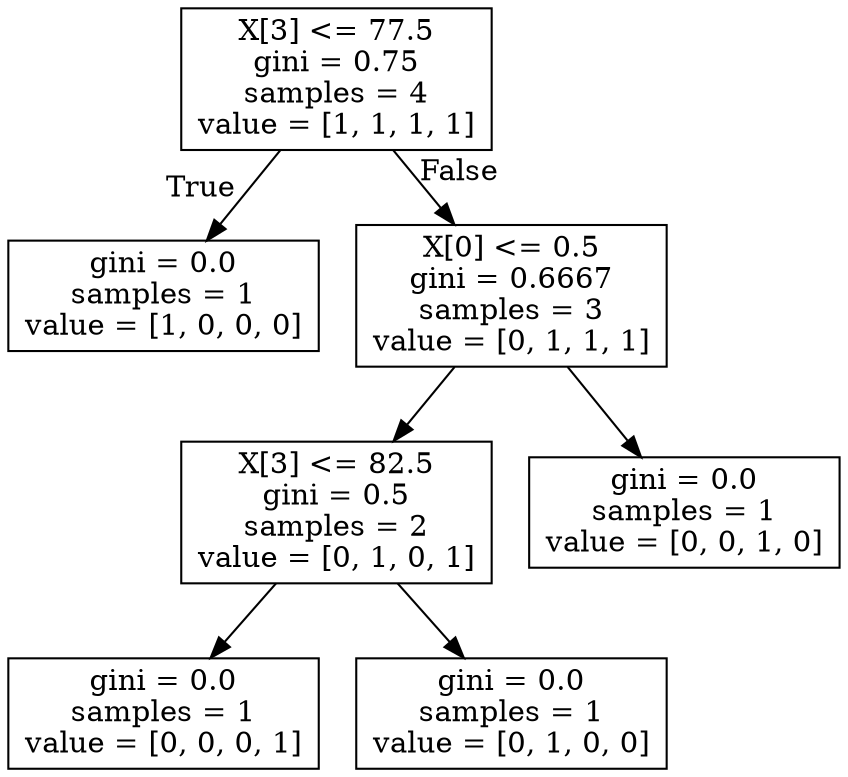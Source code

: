 digraph Tree {
node [shape=box] ;
0 [label="X[3] <= 77.5\ngini = 0.75\nsamples = 4\nvalue = [1, 1, 1, 1]"] ;
1 [label="gini = 0.0\nsamples = 1\nvalue = [1, 0, 0, 0]"] ;
0 -> 1 [labeldistance=2.5, labelangle=45, headlabel="True"] ;
2 [label="X[0] <= 0.5\ngini = 0.6667\nsamples = 3\nvalue = [0, 1, 1, 1]"] ;
0 -> 2 [labeldistance=2.5, labelangle=-45, headlabel="False"] ;
3 [label="X[3] <= 82.5\ngini = 0.5\nsamples = 2\nvalue = [0, 1, 0, 1]"] ;
2 -> 3 ;
4 [label="gini = 0.0\nsamples = 1\nvalue = [0, 0, 0, 1]"] ;
3 -> 4 ;
5 [label="gini = 0.0\nsamples = 1\nvalue = [0, 1, 0, 0]"] ;
3 -> 5 ;
6 [label="gini = 0.0\nsamples = 1\nvalue = [0, 0, 1, 0]"] ;
2 -> 6 ;
}